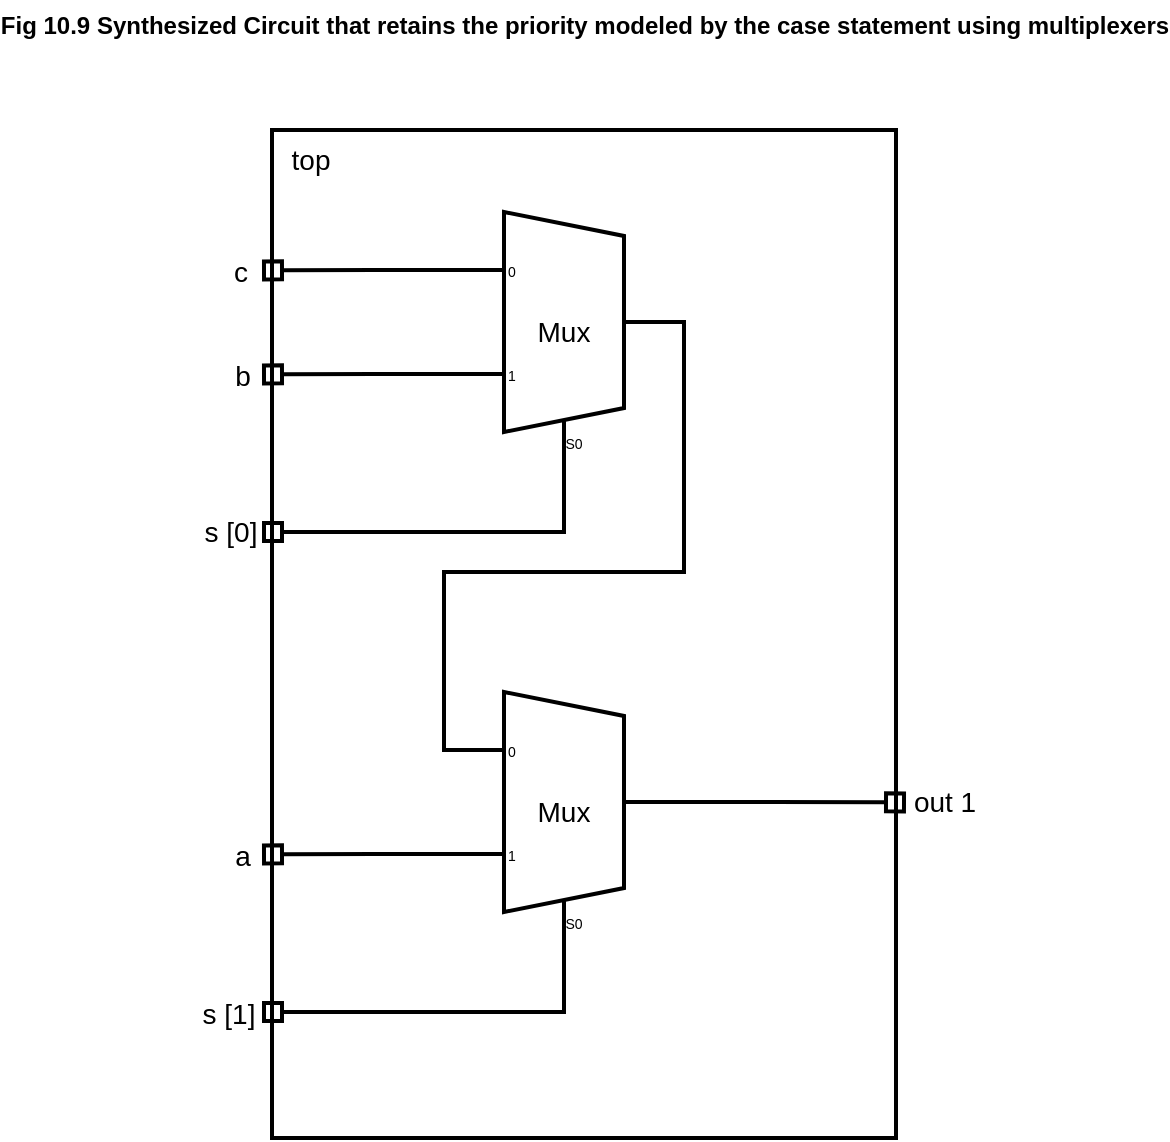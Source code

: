 <mxfile version="26.2.10">
  <diagram name="Page-1" id="7e0a89b8-554c-2b80-1dc8-d5c74ca68de4">
    <mxGraphModel dx="1215" dy="710" grid="0" gridSize="1" guides="1" tooltips="1" connect="1" arrows="1" fold="1" page="1" pageScale="1" pageWidth="1100" pageHeight="850" background="none" math="0" shadow="0">
      <root>
        <mxCell id="0" />
        <mxCell id="1" parent="0" />
        <mxCell id="3yI3qpGJyScPMvLFyF8W-10" value="" style="whiteSpace=wrap;html=1;strokeWidth=2;fontSize=14;" vertex="1" parent="1">
          <mxGeometry x="364" y="119" width="312" height="504" as="geometry" />
        </mxCell>
        <mxCell id="3yI3qpGJyScPMvLFyF8W-3" style="edgeStyle=orthogonalEdgeStyle;rounded=0;orthogonalLoop=1;jettySize=auto;html=1;exitX=0;exitY=0.217;exitDx=0;exitDy=3;exitPerimeter=0;endArrow=box;endFill=0;strokeWidth=2;fontSize=14;" edge="1" parent="1" source="3yI3qpGJyScPMvLFyF8W-1">
          <mxGeometry relative="1" as="geometry">
            <mxPoint x="360" y="189.2" as="targetPoint" />
          </mxGeometry>
        </mxCell>
        <mxCell id="3yI3qpGJyScPMvLFyF8W-4" style="edgeStyle=orthogonalEdgeStyle;rounded=0;orthogonalLoop=1;jettySize=auto;html=1;exitX=0;exitY=0.65;exitDx=0;exitDy=3;exitPerimeter=0;endArrow=box;endFill=0;strokeWidth=2;fontSize=14;" edge="1" parent="1" source="3yI3qpGJyScPMvLFyF8W-1">
          <mxGeometry relative="1" as="geometry">
            <mxPoint x="360" y="241.2" as="targetPoint" />
          </mxGeometry>
        </mxCell>
        <mxCell id="3yI3qpGJyScPMvLFyF8W-5" style="edgeStyle=orthogonalEdgeStyle;rounded=0;orthogonalLoop=1;jettySize=auto;html=1;exitX=0.375;exitY=1;exitDx=10;exitDy=0;exitPerimeter=0;endArrow=box;endFill=0;strokeWidth=2;fontSize=14;" edge="1" parent="1" source="3yI3qpGJyScPMvLFyF8W-1">
          <mxGeometry relative="1" as="geometry">
            <mxPoint x="360" y="320" as="targetPoint" />
            <Array as="points">
              <mxPoint x="510" y="320" />
            </Array>
          </mxGeometry>
        </mxCell>
        <mxCell id="3yI3qpGJyScPMvLFyF8W-1" value="Mux" style="shadow=0;dashed=0;align=center;html=1;strokeWidth=2;shape=mxgraph.electrical.abstract.mux2;whiteSpace=wrap;fontSize=14;" vertex="1" parent="1">
          <mxGeometry x="470" y="160" width="80" height="120" as="geometry" />
        </mxCell>
        <mxCell id="3yI3qpGJyScPMvLFyF8W-6" style="edgeStyle=orthogonalEdgeStyle;rounded=0;orthogonalLoop=1;jettySize=auto;html=1;exitX=0;exitY=0.65;exitDx=0;exitDy=3;exitPerimeter=0;endArrow=box;endFill=0;strokeWidth=2;fontSize=14;" edge="1" parent="1" source="3yI3qpGJyScPMvLFyF8W-2">
          <mxGeometry relative="1" as="geometry">
            <mxPoint x="360" y="481.2" as="targetPoint" />
          </mxGeometry>
        </mxCell>
        <mxCell id="3yI3qpGJyScPMvLFyF8W-7" style="edgeStyle=orthogonalEdgeStyle;rounded=0;orthogonalLoop=1;jettySize=auto;html=1;exitX=0.375;exitY=1;exitDx=10;exitDy=0;exitPerimeter=0;endArrow=box;endFill=0;strokeWidth=2;fontSize=14;" edge="1" parent="1" source="3yI3qpGJyScPMvLFyF8W-2">
          <mxGeometry relative="1" as="geometry">
            <mxPoint x="360" y="560" as="targetPoint" />
            <Array as="points">
              <mxPoint x="510" y="560" />
            </Array>
          </mxGeometry>
        </mxCell>
        <mxCell id="3yI3qpGJyScPMvLFyF8W-9" style="edgeStyle=orthogonalEdgeStyle;rounded=0;orthogonalLoop=1;jettySize=auto;html=1;exitX=1;exitY=0.5;exitDx=0;exitDy=-5;exitPerimeter=0;endArrow=box;endFill=0;strokeWidth=2;fontSize=14;" edge="1" parent="1" source="3yI3qpGJyScPMvLFyF8W-2">
          <mxGeometry relative="1" as="geometry">
            <mxPoint x="680" y="455.2" as="targetPoint" />
          </mxGeometry>
        </mxCell>
        <mxCell id="3yI3qpGJyScPMvLFyF8W-2" value="Mux" style="shadow=0;dashed=0;align=center;html=1;strokeWidth=2;shape=mxgraph.electrical.abstract.mux2;whiteSpace=wrap;fontSize=14;" vertex="1" parent="1">
          <mxGeometry x="470" y="400" width="80" height="120" as="geometry" />
        </mxCell>
        <mxCell id="3yI3qpGJyScPMvLFyF8W-8" style="edgeStyle=orthogonalEdgeStyle;rounded=0;orthogonalLoop=1;jettySize=auto;html=1;exitX=1;exitY=0.5;exitDx=0;exitDy=-5;exitPerimeter=0;entryX=0;entryY=0.217;entryDx=0;entryDy=3;entryPerimeter=0;endArrow=none;startFill=0;strokeWidth=2;fontSize=14;" edge="1" parent="1" source="3yI3qpGJyScPMvLFyF8W-1" target="3yI3qpGJyScPMvLFyF8W-2">
          <mxGeometry relative="1" as="geometry" />
        </mxCell>
        <mxCell id="3yI3qpGJyScPMvLFyF8W-12" value="top" style="text;html=1;align=center;verticalAlign=middle;resizable=0;points=[];autosize=1;strokeColor=none;fillColor=none;strokeWidth=2;fontSize=14;" vertex="1" parent="1">
          <mxGeometry x="364" y="119" width="37" height="29" as="geometry" />
        </mxCell>
        <mxCell id="3yI3qpGJyScPMvLFyF8W-13" value="c" style="text;html=1;align=center;verticalAlign=middle;resizable=0;points=[];autosize=1;strokeColor=none;fillColor=none;strokeWidth=2;fontSize=14;" vertex="1" parent="1">
          <mxGeometry x="335" y="175" width="25" height="29" as="geometry" />
        </mxCell>
        <mxCell id="3yI3qpGJyScPMvLFyF8W-14" value="b" style="text;html=1;align=center;verticalAlign=middle;resizable=0;points=[];autosize=1;strokeColor=none;fillColor=none;strokeWidth=2;fontSize=14;" vertex="1" parent="1">
          <mxGeometry x="336" y="227" width="26" height="29" as="geometry" />
        </mxCell>
        <mxCell id="3yI3qpGJyScPMvLFyF8W-15" value="s [0]" style="text;html=1;align=center;verticalAlign=middle;resizable=0;points=[];autosize=1;strokeColor=none;fillColor=none;strokeWidth=2;fontSize=14;" vertex="1" parent="1">
          <mxGeometry x="321" y="305" width="44" height="29" as="geometry" />
        </mxCell>
        <mxCell id="3yI3qpGJyScPMvLFyF8W-16" value="a" style="text;html=1;align=center;verticalAlign=middle;resizable=0;points=[];autosize=1;strokeColor=none;fillColor=none;strokeWidth=2;fontSize=14;" vertex="1" parent="1">
          <mxGeometry x="336" y="467" width="26" height="29" as="geometry" />
        </mxCell>
        <mxCell id="3yI3qpGJyScPMvLFyF8W-17" value="s [1]" style="text;html=1;align=center;verticalAlign=middle;resizable=0;points=[];autosize=1;strokeColor=none;fillColor=none;strokeWidth=2;fontSize=14;" vertex="1" parent="1">
          <mxGeometry x="320" y="546" width="44" height="29" as="geometry" />
        </mxCell>
        <mxCell id="3yI3qpGJyScPMvLFyF8W-18" value="out 1" style="text;html=1;align=center;verticalAlign=middle;resizable=0;points=[];autosize=1;strokeColor=none;fillColor=none;strokeWidth=2;fontSize=14;" vertex="1" parent="1">
          <mxGeometry x="675" y="440" width="49" height="29" as="geometry" />
        </mxCell>
        <mxCell id="3yI3qpGJyScPMvLFyF8W-19" value="Fig 10.9 Synthesized Circuit that retains the priority modeled by the case statement using multiplexers" style="text;html=1;align=center;verticalAlign=middle;resizable=0;points=[];autosize=1;strokeColor=none;fillColor=none;fontStyle=1" vertex="1" parent="1">
          <mxGeometry x="240.5" y="54" width="559" height="26" as="geometry" />
        </mxCell>
      </root>
    </mxGraphModel>
  </diagram>
</mxfile>

